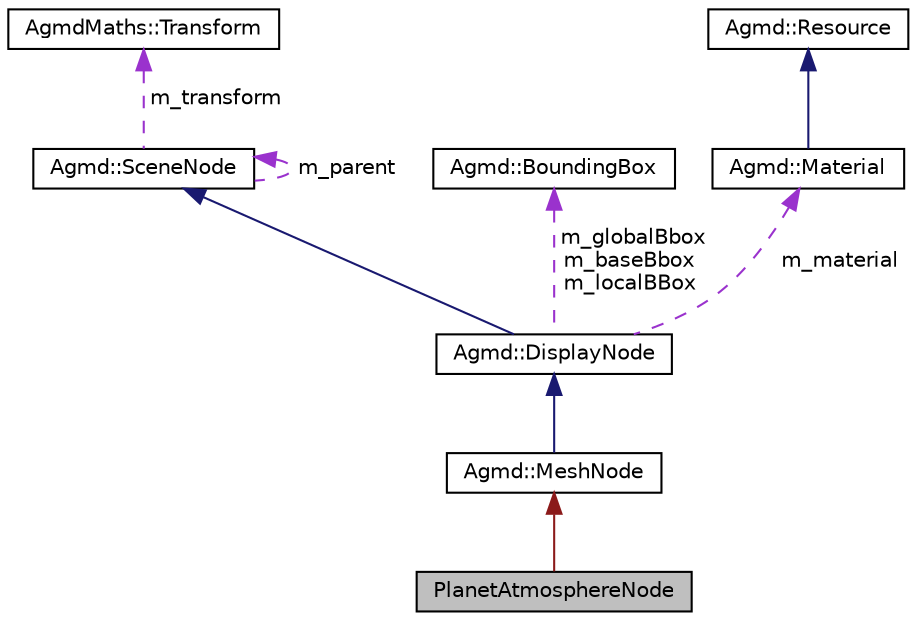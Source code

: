 digraph "PlanetAtmosphereNode"
{
  edge [fontname="Helvetica",fontsize="10",labelfontname="Helvetica",labelfontsize="10"];
  node [fontname="Helvetica",fontsize="10",shape=record];
  Node1 [label="PlanetAtmosphereNode",height=0.2,width=0.4,color="black", fillcolor="grey75", style="filled" fontcolor="black"];
  Node2 -> Node1 [dir="back",color="firebrick4",fontsize="10",style="solid"];
  Node2 [label="Agmd::MeshNode",height=0.2,width=0.4,color="black", fillcolor="white", style="filled",URL="$class_agmd_1_1_mesh_node.html"];
  Node3 -> Node2 [dir="back",color="midnightblue",fontsize="10",style="solid"];
  Node3 [label="Agmd::DisplayNode",height=0.2,width=0.4,color="black", fillcolor="white", style="filled",URL="$class_agmd_1_1_display_node.html"];
  Node4 -> Node3 [dir="back",color="midnightblue",fontsize="10",style="solid"];
  Node4 [label="Agmd::SceneNode",height=0.2,width=0.4,color="black", fillcolor="white", style="filled",URL="$class_agmd_1_1_scene_node.html"];
  Node5 -> Node4 [dir="back",color="darkorchid3",fontsize="10",style="dashed",label=" m_transform" ];
  Node5 [label="AgmdMaths::Transform",height=0.2,width=0.4,color="black", fillcolor="white", style="filled",URL="$class_agmd_maths_1_1_transform.html"];
  Node4 -> Node4 [dir="back",color="darkorchid3",fontsize="10",style="dashed",label=" m_parent" ];
  Node6 -> Node3 [dir="back",color="darkorchid3",fontsize="10",style="dashed",label=" m_globalBbox\nm_baseBbox\nm_localBBox" ];
  Node6 [label="Agmd::BoundingBox",height=0.2,width=0.4,color="black", fillcolor="white", style="filled",URL="$class_agmd_1_1_bounding_box.html"];
  Node7 -> Node3 [dir="back",color="darkorchid3",fontsize="10",style="dashed",label=" m_material" ];
  Node7 [label="Agmd::Material",height=0.2,width=0.4,color="black", fillcolor="white", style="filled",URL="$class_agmd_1_1_material.html"];
  Node8 -> Node7 [dir="back",color="midnightblue",fontsize="10",style="solid"];
  Node8 [label="Agmd::Resource",height=0.2,width=0.4,color="black", fillcolor="white", style="filled",URL="$class_agmd_1_1_resource.html"];
}
